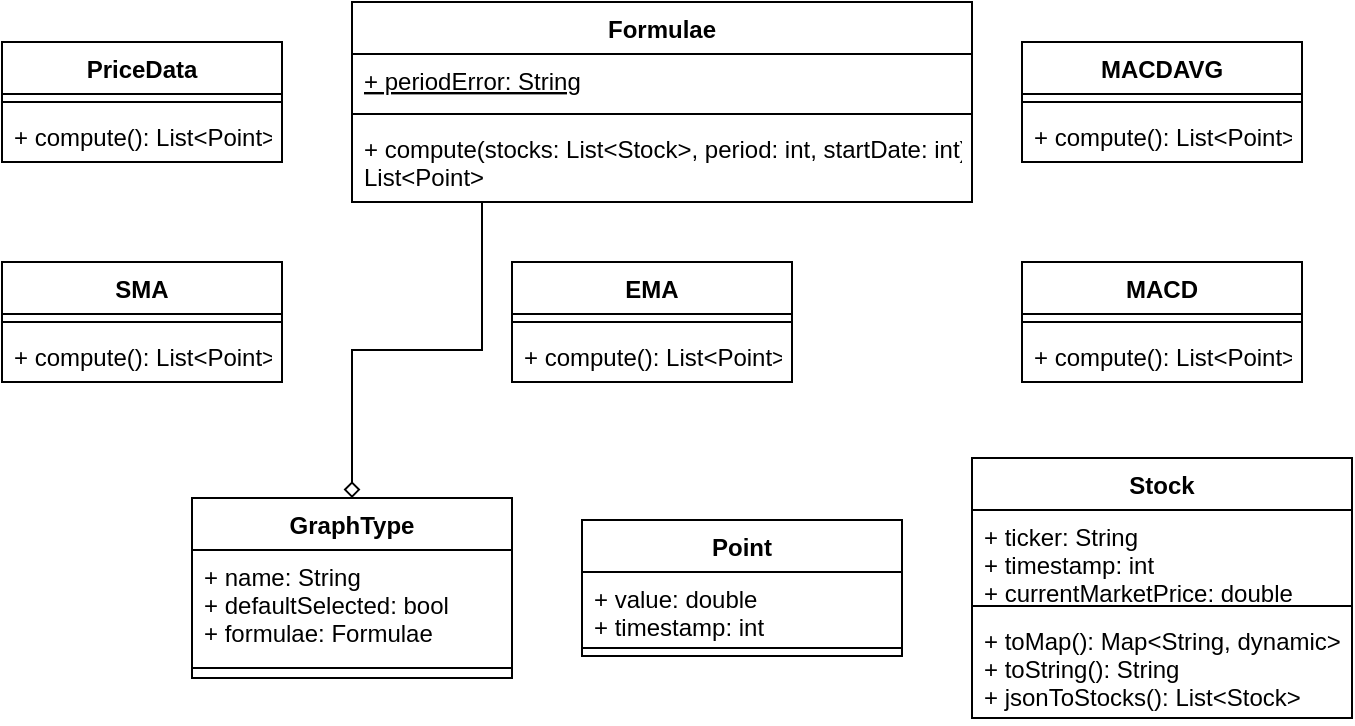 <mxfile version="14.4.9" type="github">
  <diagram id="C5RBs43oDa-KdzZeNtuy" name="Page-1">
    <mxGraphModel dx="946" dy="645" grid="1" gridSize="10" guides="1" tooltips="1" connect="1" arrows="1" fold="1" page="1" pageScale="1" pageWidth="827" pageHeight="1169" math="0" shadow="0">
      <root>
        <mxCell id="WIyWlLk6GJQsqaUBKTNV-0" />
        <mxCell id="WIyWlLk6GJQsqaUBKTNV-1" parent="WIyWlLk6GJQsqaUBKTNV-0" />
        <mxCell id="q58C368YSlQAS4IYxPb3-38" style="edgeStyle=orthogonalEdgeStyle;rounded=0;orthogonalLoop=1;jettySize=auto;html=1;entryX=0.5;entryY=0;entryDx=0;entryDy=0;endArrow=diamond;endFill=0;" edge="1" parent="WIyWlLk6GJQsqaUBKTNV-1" source="q58C368YSlQAS4IYxPb3-1" target="q58C368YSlQAS4IYxPb3-24">
          <mxGeometry relative="1" as="geometry">
            <Array as="points">
              <mxPoint x="990" y="254" />
              <mxPoint x="925" y="254" />
            </Array>
          </mxGeometry>
        </mxCell>
        <mxCell id="q58C368YSlQAS4IYxPb3-1" value="Formulae" style="swimlane;fontStyle=1;align=center;verticalAlign=top;childLayout=stackLayout;horizontal=1;startSize=26;horizontalStack=0;resizeParent=1;resizeParentMax=0;resizeLast=0;collapsible=1;marginBottom=0;" vertex="1" parent="WIyWlLk6GJQsqaUBKTNV-1">
          <mxGeometry x="925" y="80" width="310" height="100" as="geometry" />
        </mxCell>
        <mxCell id="q58C368YSlQAS4IYxPb3-2" value="+ periodError: String" style="text;strokeColor=none;fillColor=none;align=left;verticalAlign=top;spacingLeft=4;spacingRight=4;overflow=hidden;rotatable=0;points=[[0,0.5],[1,0.5]];portConstraint=eastwest;fontStyle=4" vertex="1" parent="q58C368YSlQAS4IYxPb3-1">
          <mxGeometry y="26" width="310" height="26" as="geometry" />
        </mxCell>
        <mxCell id="q58C368YSlQAS4IYxPb3-3" value="" style="line;strokeWidth=1;fillColor=none;align=left;verticalAlign=middle;spacingTop=-1;spacingLeft=3;spacingRight=3;rotatable=0;labelPosition=right;points=[];portConstraint=eastwest;" vertex="1" parent="q58C368YSlQAS4IYxPb3-1">
          <mxGeometry y="52" width="310" height="8" as="geometry" />
        </mxCell>
        <mxCell id="q58C368YSlQAS4IYxPb3-4" value="+ compute(stocks: List&lt;Stock&gt;, period: int, startDate: int): &#xa;List&lt;Point&gt;" style="text;strokeColor=none;fillColor=none;align=left;verticalAlign=top;spacingLeft=4;spacingRight=4;overflow=hidden;rotatable=0;points=[[0,0.5],[1,0.5]];portConstraint=eastwest;" vertex="1" parent="q58C368YSlQAS4IYxPb3-1">
          <mxGeometry y="60" width="310" height="40" as="geometry" />
        </mxCell>
        <mxCell id="q58C368YSlQAS4IYxPb3-9" value="EMA" style="swimlane;fontStyle=1;align=center;verticalAlign=top;childLayout=stackLayout;horizontal=1;startSize=26;horizontalStack=0;resizeParent=1;resizeParentMax=0;resizeLast=0;collapsible=1;marginBottom=0;" vertex="1" parent="WIyWlLk6GJQsqaUBKTNV-1">
          <mxGeometry x="1005" y="210" width="140" height="60" as="geometry" />
        </mxCell>
        <mxCell id="q58C368YSlQAS4IYxPb3-10" value="" style="line;strokeWidth=1;fillColor=none;align=left;verticalAlign=middle;spacingTop=-1;spacingLeft=3;spacingRight=3;rotatable=0;labelPosition=right;points=[];portConstraint=eastwest;" vertex="1" parent="q58C368YSlQAS4IYxPb3-9">
          <mxGeometry y="26" width="140" height="8" as="geometry" />
        </mxCell>
        <mxCell id="q58C368YSlQAS4IYxPb3-11" value="+ compute(): List&lt;Point&gt;" style="text;strokeColor=none;fillColor=none;align=left;verticalAlign=top;spacingLeft=4;spacingRight=4;overflow=hidden;rotatable=0;points=[[0,0.5],[1,0.5]];portConstraint=eastwest;" vertex="1" parent="q58C368YSlQAS4IYxPb3-9">
          <mxGeometry y="34" width="140" height="26" as="geometry" />
        </mxCell>
        <mxCell id="q58C368YSlQAS4IYxPb3-12" value="SMA" style="swimlane;fontStyle=1;align=center;verticalAlign=top;childLayout=stackLayout;horizontal=1;startSize=26;horizontalStack=0;resizeParent=1;resizeParentMax=0;resizeLast=0;collapsible=1;marginBottom=0;" vertex="1" parent="WIyWlLk6GJQsqaUBKTNV-1">
          <mxGeometry x="750" y="210" width="140" height="60" as="geometry" />
        </mxCell>
        <mxCell id="q58C368YSlQAS4IYxPb3-13" value="" style="line;strokeWidth=1;fillColor=none;align=left;verticalAlign=middle;spacingTop=-1;spacingLeft=3;spacingRight=3;rotatable=0;labelPosition=right;points=[];portConstraint=eastwest;" vertex="1" parent="q58C368YSlQAS4IYxPb3-12">
          <mxGeometry y="26" width="140" height="8" as="geometry" />
        </mxCell>
        <mxCell id="q58C368YSlQAS4IYxPb3-14" value="+ compute(): List&lt;Point&gt;" style="text;strokeColor=none;fillColor=none;align=left;verticalAlign=top;spacingLeft=4;spacingRight=4;overflow=hidden;rotatable=0;points=[[0,0.5],[1,0.5]];portConstraint=eastwest;" vertex="1" parent="q58C368YSlQAS4IYxPb3-12">
          <mxGeometry y="34" width="140" height="26" as="geometry" />
        </mxCell>
        <mxCell id="q58C368YSlQAS4IYxPb3-15" value="PriceData" style="swimlane;fontStyle=1;align=center;verticalAlign=top;childLayout=stackLayout;horizontal=1;startSize=26;horizontalStack=0;resizeParent=1;resizeParentMax=0;resizeLast=0;collapsible=1;marginBottom=0;" vertex="1" parent="WIyWlLk6GJQsqaUBKTNV-1">
          <mxGeometry x="750" y="100" width="140" height="60" as="geometry" />
        </mxCell>
        <mxCell id="q58C368YSlQAS4IYxPb3-16" value="" style="line;strokeWidth=1;fillColor=none;align=left;verticalAlign=middle;spacingTop=-1;spacingLeft=3;spacingRight=3;rotatable=0;labelPosition=right;points=[];portConstraint=eastwest;" vertex="1" parent="q58C368YSlQAS4IYxPb3-15">
          <mxGeometry y="26" width="140" height="8" as="geometry" />
        </mxCell>
        <mxCell id="q58C368YSlQAS4IYxPb3-17" value="+ compute(): List&lt;Point&gt;" style="text;strokeColor=none;fillColor=none;align=left;verticalAlign=top;spacingLeft=4;spacingRight=4;overflow=hidden;rotatable=0;points=[[0,0.5],[1,0.5]];portConstraint=eastwest;" vertex="1" parent="q58C368YSlQAS4IYxPb3-15">
          <mxGeometry y="34" width="140" height="26" as="geometry" />
        </mxCell>
        <mxCell id="q58C368YSlQAS4IYxPb3-18" value="MACD" style="swimlane;fontStyle=1;align=center;verticalAlign=top;childLayout=stackLayout;horizontal=1;startSize=26;horizontalStack=0;resizeParent=1;resizeParentMax=0;resizeLast=0;collapsible=1;marginBottom=0;" vertex="1" parent="WIyWlLk6GJQsqaUBKTNV-1">
          <mxGeometry x="1260" y="210" width="140" height="60" as="geometry" />
        </mxCell>
        <mxCell id="q58C368YSlQAS4IYxPb3-19" value="" style="line;strokeWidth=1;fillColor=none;align=left;verticalAlign=middle;spacingTop=-1;spacingLeft=3;spacingRight=3;rotatable=0;labelPosition=right;points=[];portConstraint=eastwest;" vertex="1" parent="q58C368YSlQAS4IYxPb3-18">
          <mxGeometry y="26" width="140" height="8" as="geometry" />
        </mxCell>
        <mxCell id="q58C368YSlQAS4IYxPb3-20" value="+ compute(): List&lt;Point&gt;" style="text;strokeColor=none;fillColor=none;align=left;verticalAlign=top;spacingLeft=4;spacingRight=4;overflow=hidden;rotatable=0;points=[[0,0.5],[1,0.5]];portConstraint=eastwest;" vertex="1" parent="q58C368YSlQAS4IYxPb3-18">
          <mxGeometry y="34" width="140" height="26" as="geometry" />
        </mxCell>
        <mxCell id="q58C368YSlQAS4IYxPb3-21" value="MACDAVG" style="swimlane;fontStyle=1;align=center;verticalAlign=top;childLayout=stackLayout;horizontal=1;startSize=26;horizontalStack=0;resizeParent=1;resizeParentMax=0;resizeLast=0;collapsible=1;marginBottom=0;" vertex="1" parent="WIyWlLk6GJQsqaUBKTNV-1">
          <mxGeometry x="1260" y="100" width="140" height="60" as="geometry" />
        </mxCell>
        <mxCell id="q58C368YSlQAS4IYxPb3-22" value="" style="line;strokeWidth=1;fillColor=none;align=left;verticalAlign=middle;spacingTop=-1;spacingLeft=3;spacingRight=3;rotatable=0;labelPosition=right;points=[];portConstraint=eastwest;" vertex="1" parent="q58C368YSlQAS4IYxPb3-21">
          <mxGeometry y="26" width="140" height="8" as="geometry" />
        </mxCell>
        <mxCell id="q58C368YSlQAS4IYxPb3-23" value="+ compute(): List&lt;Point&gt;" style="text;strokeColor=none;fillColor=none;align=left;verticalAlign=top;spacingLeft=4;spacingRight=4;overflow=hidden;rotatable=0;points=[[0,0.5],[1,0.5]];portConstraint=eastwest;" vertex="1" parent="q58C368YSlQAS4IYxPb3-21">
          <mxGeometry y="34" width="140" height="26" as="geometry" />
        </mxCell>
        <mxCell id="q58C368YSlQAS4IYxPb3-24" value="GraphType" style="swimlane;fontStyle=1;align=center;verticalAlign=top;childLayout=stackLayout;horizontal=1;startSize=26;horizontalStack=0;resizeParent=1;resizeParentMax=0;resizeLast=0;collapsible=1;marginBottom=0;" vertex="1" parent="WIyWlLk6GJQsqaUBKTNV-1">
          <mxGeometry x="845" y="328" width="160" height="90" as="geometry" />
        </mxCell>
        <mxCell id="q58C368YSlQAS4IYxPb3-25" value="+ name: String&#xa;+ defaultSelected: bool&#xa;+ formulae: Formulae" style="text;strokeColor=none;fillColor=none;align=left;verticalAlign=top;spacingLeft=4;spacingRight=4;overflow=hidden;rotatable=0;points=[[0,0.5],[1,0.5]];portConstraint=eastwest;" vertex="1" parent="q58C368YSlQAS4IYxPb3-24">
          <mxGeometry y="26" width="160" height="54" as="geometry" />
        </mxCell>
        <mxCell id="q58C368YSlQAS4IYxPb3-26" value="" style="line;strokeWidth=1;fillColor=none;align=left;verticalAlign=middle;spacingTop=-1;spacingLeft=3;spacingRight=3;rotatable=0;labelPosition=right;points=[];portConstraint=eastwest;" vertex="1" parent="q58C368YSlQAS4IYxPb3-24">
          <mxGeometry y="80" width="160" height="10" as="geometry" />
        </mxCell>
        <mxCell id="q58C368YSlQAS4IYxPb3-28" value="Point" style="swimlane;fontStyle=1;align=center;verticalAlign=top;childLayout=stackLayout;horizontal=1;startSize=26;horizontalStack=0;resizeParent=1;resizeParentMax=0;resizeLast=0;collapsible=1;marginBottom=0;" vertex="1" parent="WIyWlLk6GJQsqaUBKTNV-1">
          <mxGeometry x="1040" y="339" width="160" height="68" as="geometry" />
        </mxCell>
        <mxCell id="q58C368YSlQAS4IYxPb3-29" value="+ value: double&#xa;+ timestamp: int" style="text;strokeColor=none;fillColor=none;align=left;verticalAlign=top;spacingLeft=4;spacingRight=4;overflow=hidden;rotatable=0;points=[[0,0.5],[1,0.5]];portConstraint=eastwest;" vertex="1" parent="q58C368YSlQAS4IYxPb3-28">
          <mxGeometry y="26" width="160" height="34" as="geometry" />
        </mxCell>
        <mxCell id="q58C368YSlQAS4IYxPb3-30" value="" style="line;strokeWidth=1;fillColor=none;align=left;verticalAlign=middle;spacingTop=-1;spacingLeft=3;spacingRight=3;rotatable=0;labelPosition=right;points=[];portConstraint=eastwest;" vertex="1" parent="q58C368YSlQAS4IYxPb3-28">
          <mxGeometry y="60" width="160" height="8" as="geometry" />
        </mxCell>
        <mxCell id="q58C368YSlQAS4IYxPb3-32" value="Stock" style="swimlane;fontStyle=1;align=center;verticalAlign=top;childLayout=stackLayout;horizontal=1;startSize=26;horizontalStack=0;resizeParent=1;resizeParentMax=0;resizeLast=0;collapsible=1;marginBottom=0;" vertex="1" parent="WIyWlLk6GJQsqaUBKTNV-1">
          <mxGeometry x="1235" y="308" width="190" height="130" as="geometry" />
        </mxCell>
        <mxCell id="q58C368YSlQAS4IYxPb3-33" value="+ ticker: String&#xa;+ timestamp: int&#xa;+ currentMarketPrice: double" style="text;strokeColor=none;fillColor=none;align=left;verticalAlign=top;spacingLeft=4;spacingRight=4;overflow=hidden;rotatable=0;points=[[0,0.5],[1,0.5]];portConstraint=eastwest;" vertex="1" parent="q58C368YSlQAS4IYxPb3-32">
          <mxGeometry y="26" width="190" height="44" as="geometry" />
        </mxCell>
        <mxCell id="q58C368YSlQAS4IYxPb3-34" value="" style="line;strokeWidth=1;fillColor=none;align=left;verticalAlign=middle;spacingTop=-1;spacingLeft=3;spacingRight=3;rotatable=0;labelPosition=right;points=[];portConstraint=eastwest;" vertex="1" parent="q58C368YSlQAS4IYxPb3-32">
          <mxGeometry y="70" width="190" height="8" as="geometry" />
        </mxCell>
        <mxCell id="q58C368YSlQAS4IYxPb3-35" value="+ toMap(): Map&lt;String, dynamic&gt;&#xa;+ toString(): String&#xa;+ jsonToStocks(): List&lt;Stock&gt;&#xa;" style="text;strokeColor=none;fillColor=none;align=left;verticalAlign=top;spacingLeft=4;spacingRight=4;overflow=hidden;rotatable=0;points=[[0,0.5],[1,0.5]];portConstraint=eastwest;" vertex="1" parent="q58C368YSlQAS4IYxPb3-32">
          <mxGeometry y="78" width="190" height="52" as="geometry" />
        </mxCell>
      </root>
    </mxGraphModel>
  </diagram>
</mxfile>
